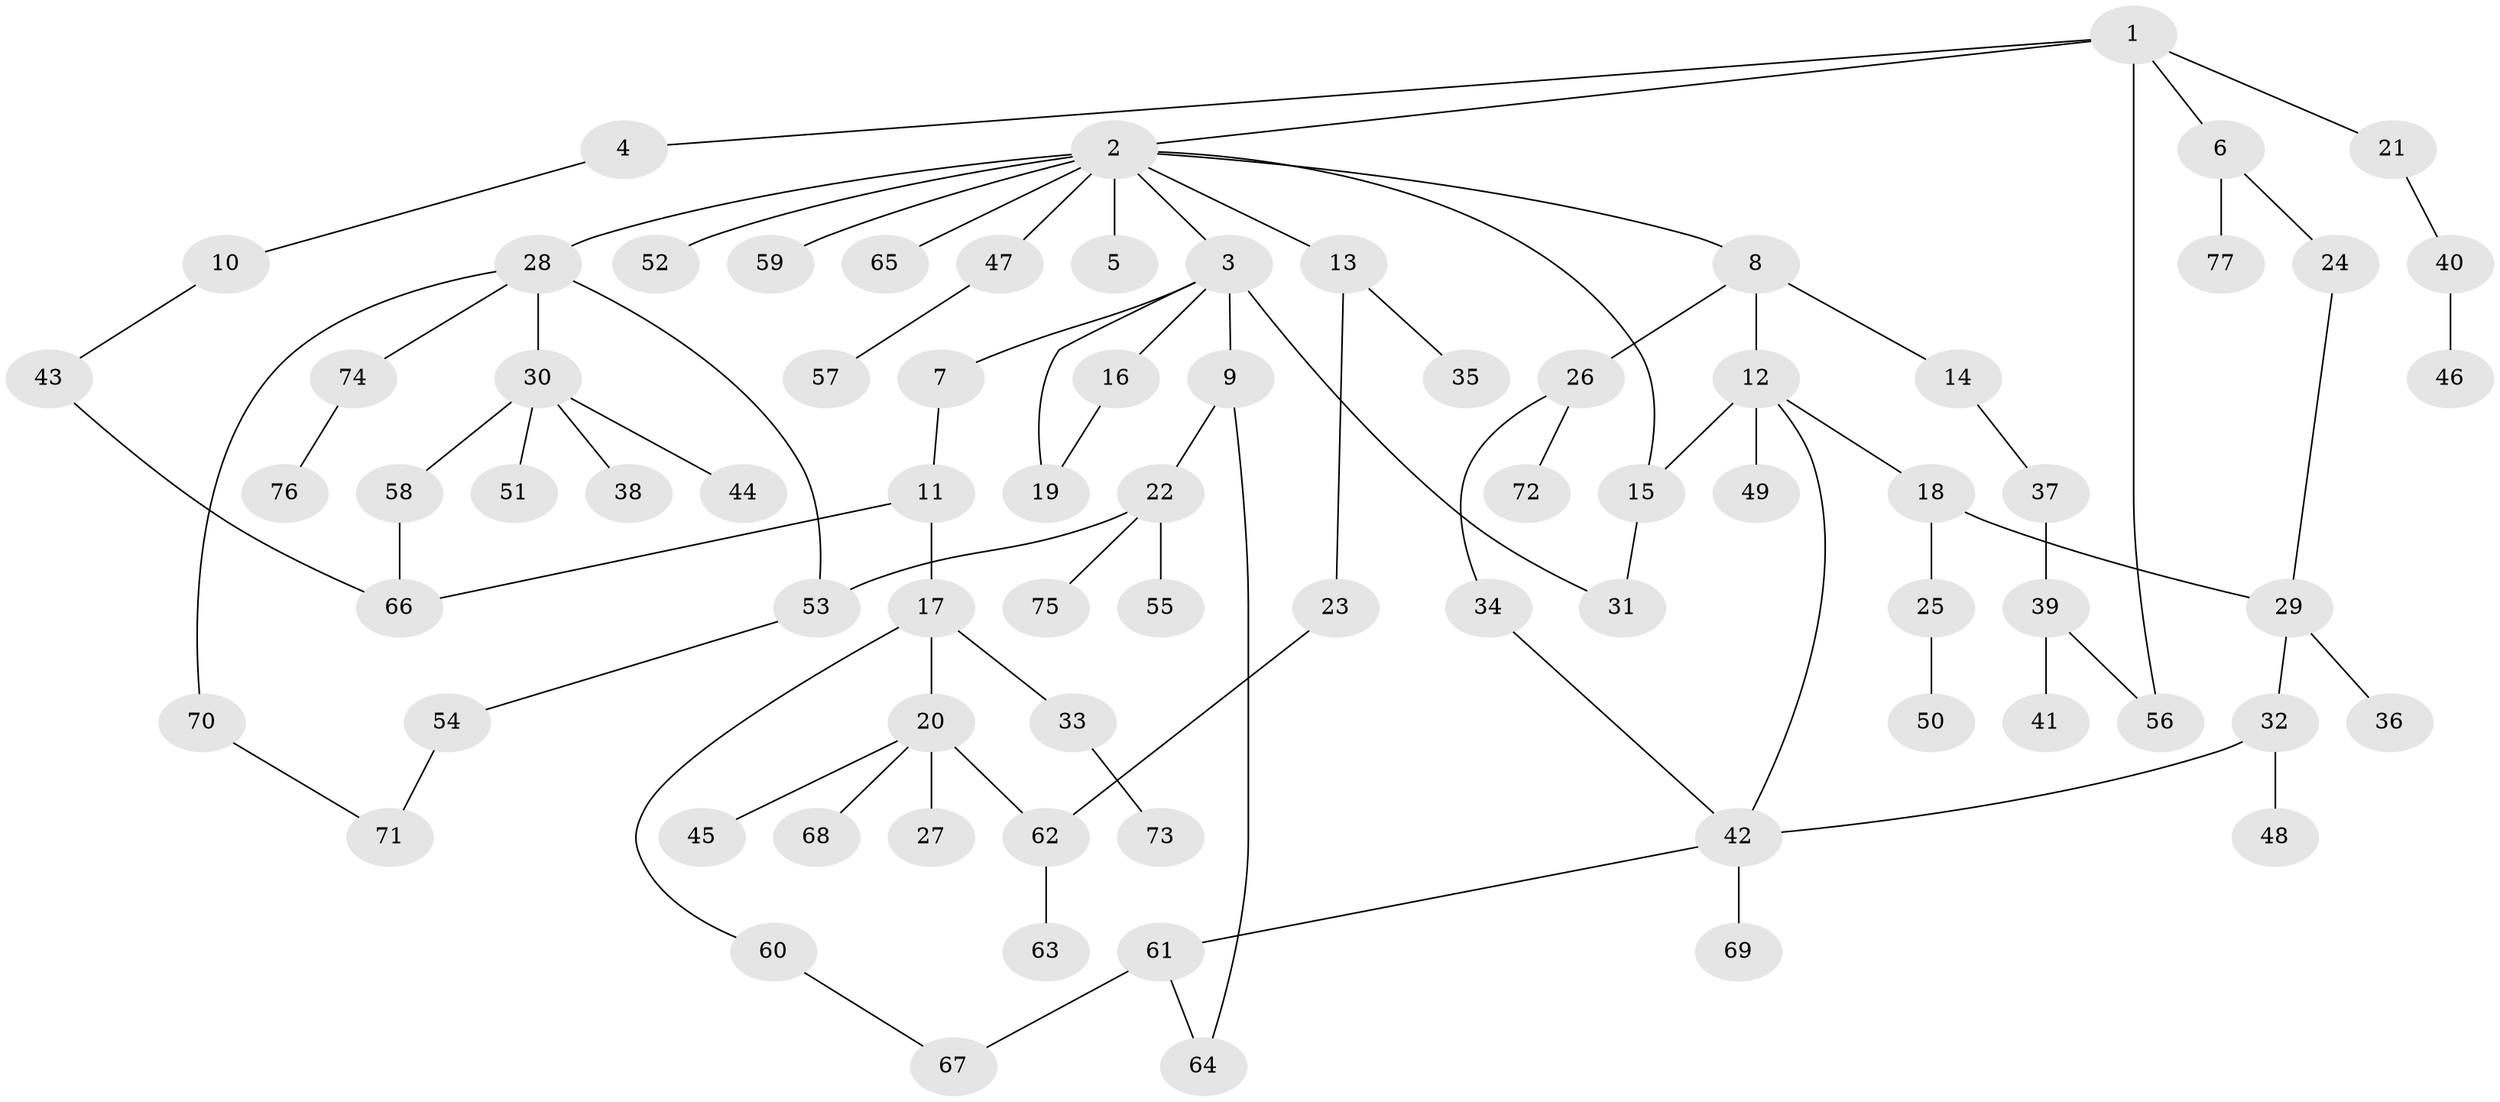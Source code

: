 // Generated by graph-tools (version 1.1) at 2025/41/03/09/25 04:41:54]
// undirected, 77 vertices, 90 edges
graph export_dot {
graph [start="1"]
  node [color=gray90,style=filled];
  1;
  2;
  3;
  4;
  5;
  6;
  7;
  8;
  9;
  10;
  11;
  12;
  13;
  14;
  15;
  16;
  17;
  18;
  19;
  20;
  21;
  22;
  23;
  24;
  25;
  26;
  27;
  28;
  29;
  30;
  31;
  32;
  33;
  34;
  35;
  36;
  37;
  38;
  39;
  40;
  41;
  42;
  43;
  44;
  45;
  46;
  47;
  48;
  49;
  50;
  51;
  52;
  53;
  54;
  55;
  56;
  57;
  58;
  59;
  60;
  61;
  62;
  63;
  64;
  65;
  66;
  67;
  68;
  69;
  70;
  71;
  72;
  73;
  74;
  75;
  76;
  77;
  1 -- 2;
  1 -- 4;
  1 -- 6;
  1 -- 21;
  1 -- 56;
  2 -- 3;
  2 -- 5;
  2 -- 8;
  2 -- 13;
  2 -- 15;
  2 -- 28;
  2 -- 47;
  2 -- 52;
  2 -- 59;
  2 -- 65;
  3 -- 7;
  3 -- 9;
  3 -- 16;
  3 -- 19;
  3 -- 31;
  4 -- 10;
  6 -- 24;
  6 -- 77;
  7 -- 11;
  8 -- 12;
  8 -- 14;
  8 -- 26;
  9 -- 22;
  9 -- 64;
  10 -- 43;
  11 -- 17;
  11 -- 66;
  12 -- 18;
  12 -- 49;
  12 -- 42;
  12 -- 15;
  13 -- 23;
  13 -- 35;
  14 -- 37;
  15 -- 31;
  16 -- 19;
  17 -- 20;
  17 -- 33;
  17 -- 60;
  18 -- 25;
  18 -- 29;
  20 -- 27;
  20 -- 45;
  20 -- 62;
  20 -- 68;
  21 -- 40;
  22 -- 53;
  22 -- 55;
  22 -- 75;
  23 -- 62;
  24 -- 29;
  25 -- 50;
  26 -- 34;
  26 -- 72;
  28 -- 30;
  28 -- 70;
  28 -- 74;
  28 -- 53;
  29 -- 32;
  29 -- 36;
  30 -- 38;
  30 -- 44;
  30 -- 51;
  30 -- 58;
  32 -- 42;
  32 -- 48;
  33 -- 73;
  34 -- 42;
  37 -- 39;
  39 -- 41;
  39 -- 56;
  40 -- 46;
  42 -- 61;
  42 -- 69;
  43 -- 66;
  47 -- 57;
  53 -- 54;
  54 -- 71;
  58 -- 66;
  60 -- 67;
  61 -- 67;
  61 -- 64;
  62 -- 63;
  70 -- 71;
  74 -- 76;
}
